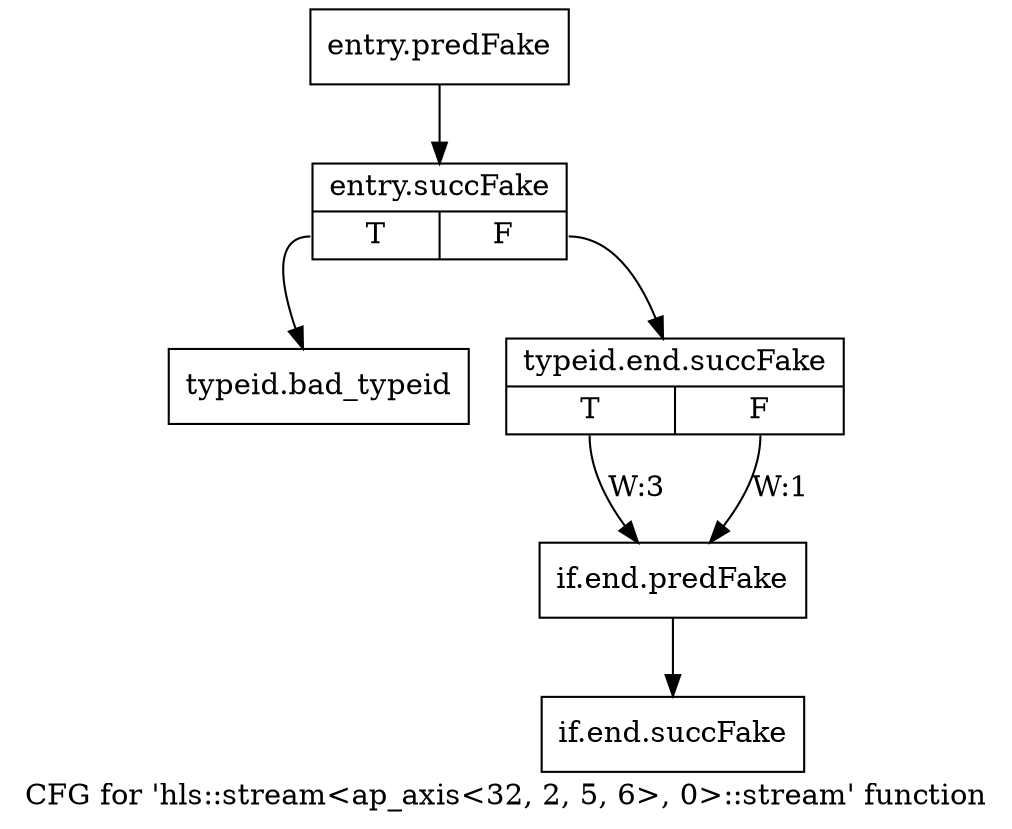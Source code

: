 digraph "CFG for 'hls::stream\<ap_axis\<32, 2, 5, 6\>, 0\>::stream' function" {
	label="CFG for 'hls::stream\<ap_axis\<32, 2, 5, 6\>, 0\>::stream' function";

	Node0x47301e0 [shape=record,filename="",linenumber="",label="{entry.predFake}"];
	Node0x47301e0 -> Node0x4738000[ callList="" memoryops="" filename="/proj/xbuilds/2019.2_0801_1/installs/lin64/Scout/HEAD/include/hls_stream.h"];
	Node0x4738000 [shape=record,filename="/proj/xbuilds/2019.2_0801_1/installs/lin64/Scout/HEAD/include/hls_stream.h",linenumber="72",label="{entry.succFake|{<s0>T|<s1>F}}"];
	Node0x4738000:s0 -> Node0x474c130;
	Node0x4738000:s1 -> Node0x4738440[ callList="" memoryops="" filename="/proj/xbuilds/2019.2_0801_1/installs/lin64/Scout/HEAD/include/hls_stream.h"];
	Node0x474c130 [shape=record,filename="/proj/xbuilds/2019.2_0801_1/installs/lin64/Scout/HEAD/include/hls_stream.h",linenumber="72",label="{typeid.bad_typeid}"];
	Node0x4738440 [shape=record,filename="/proj/xbuilds/2019.2_0801_1/installs/lin64/Scout/HEAD/include/hls_stream.h",linenumber="73",label="{typeid.end.succFake|{<s0>T|<s1>F}}"];
	Node0x4738440:s0 -> Node0x474f520[label="W:3" callList="" memoryops="" filename="/proj/xbuilds/2019.2_0801_1/installs/lin64/Scout/HEAD/include/hls_stream.h"];
	Node0x4738440:s1 -> Node0x474f520[label="W:1" callList="" memoryops="" filename="/proj/xbuilds/2019.2_0801_1/installs/lin64/Scout/HEAD/include/hls_stream.h"];
	Node0x474f520 [shape=record,filename="/proj/xbuilds/2019.2_0801_1/installs/lin64/Scout/HEAD/include/hls_stream.h",linenumber="84",label="{if.end.predFake}"];
	Node0x474f520 -> Node0x4738a00[ callList="" memoryops="" filename="/proj/xbuilds/2019.2_0801_1/installs/lin64/Scout/HEAD/include/hls_stream.h"];
	Node0x4738a00 [shape=record,filename="/proj/xbuilds/2019.2_0801_1/installs/lin64/Scout/HEAD/include/hls_stream.h",linenumber="86",label="{if.end.succFake}"];
}
